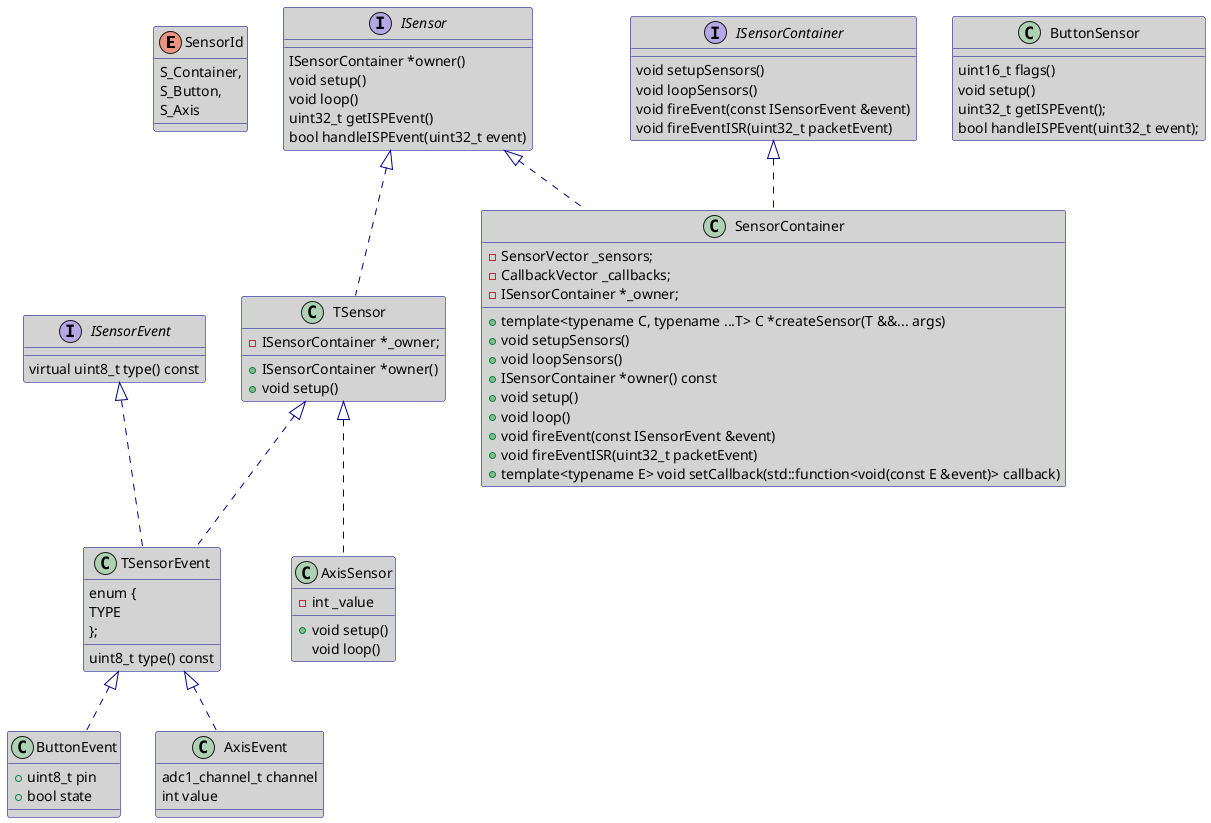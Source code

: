 @startuml
'https://plantuml.com/class-diagram

skinparam backgroundColor White
skinparam classBackgroundColor LightGray
skinparam arrowColor DarkBlue
skinparam classBorderColor DarkBlue

enum SensorId {
    S_Container,
    S_Button,
    S_Axis
}

interface ISensorEvent {
    virtual uint8_t type() const
}

interface ISensor {
    ISensorContainer *owner()
    void setup()
    void loop()
    uint32_t getISPEvent()
    bool handleISPEvent(uint32_t event)
}

interface ISensorContainer {
    void setupSensors()
    void loopSensors()
    void fireEvent(const ISensorEvent &event)
    void fireEventISR(uint32_t packetEvent)
}

class TSensorEvent {
    enum {
        TYPE
    };

    uint8_t type() const
}

ISensorEvent <|.. TSensorEvent

class TSensor {
    -ISensorContainer *_owner;
    +ISensorContainer *owner()
    +void setup()
}

ISensor <|.. TSensor

class SensorContainer {
    -SensorVector _sensors;
    -CallbackVector _callbacks;
    -ISensorContainer *_owner;
    +template<typename C, typename ...T> C *createSensor(T &&... args)
    +void setupSensors()
    +void loopSensors()
    +ISensorContainer *owner() const
    +void setup()
    +void loop()
    +void fireEvent(const ISensorEvent &event)
    +void fireEventISR(uint32_t packetEvent)
    +template<typename E> void setCallback(std::function<void(const E &event)> callback)
}


ISensor <|.. SensorContainer
ISensorContainer <|.. SensorContainer


class ButtonEvent {
    +uint8_t pin
    +bool state
}

TSensorEvent <|.. ButtonEvent

class ButtonSensor  {
    uint16_t flags()
    void setup()
    uint32_t getISPEvent();
    bool handleISPEvent(uint32_t event);
}

TSensor <|.. TSensorEvent

class AxisEvent {
    adc1_channel_t channel
    int value
}

TSensorEvent <|.. AxisEvent

class AxisSensor {
    -int _value
    +void setup()
    void loop()
}

TSensor <|.. AxisSensor

@enduml